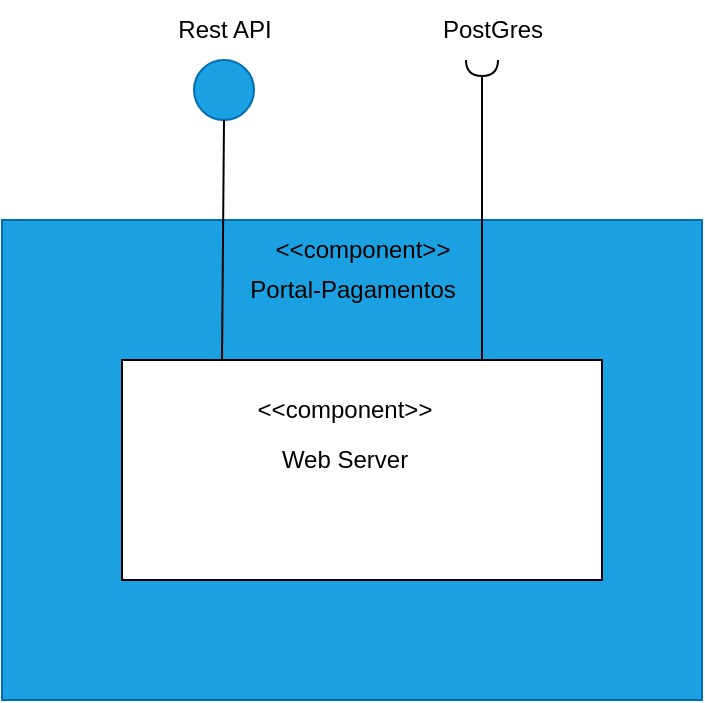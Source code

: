 <mxfile version="26.2.12">
  <diagram name="Página-1" id="3ar1qyF-hi4ckDsHelcz">
    <mxGraphModel dx="1044" dy="623" grid="1" gridSize="10" guides="1" tooltips="1" connect="1" arrows="1" fold="1" page="1" pageScale="1" pageWidth="827" pageHeight="1169" math="0" shadow="0">
      <root>
        <mxCell id="0" />
        <mxCell id="1" parent="0" />
        <mxCell id="TXpV8QBchbM1sa9OBaiE-1" value="" style="rounded=0;whiteSpace=wrap;html=1;fillColor=#1ba1e2;fontColor=#ffffff;strokeColor=#006EAF;" vertex="1" parent="1">
          <mxGeometry x="260" y="170" width="350" height="240" as="geometry" />
        </mxCell>
        <mxCell id="TXpV8QBchbM1sa9OBaiE-2" value="Portal-Pagamentos" style="text;html=1;align=center;verticalAlign=middle;resizable=0;points=[];autosize=1;strokeColor=none;fillColor=none;" vertex="1" parent="1">
          <mxGeometry x="370" y="190" width="130" height="30" as="geometry" />
        </mxCell>
        <mxCell id="TXpV8QBchbM1sa9OBaiE-4" value="" style="ellipse;whiteSpace=wrap;html=1;aspect=fixed;fillColor=#1ba1e2;fontColor=#ffffff;strokeColor=#006EAF;" vertex="1" parent="1">
          <mxGeometry x="356" y="90" width="30" height="30" as="geometry" />
        </mxCell>
        <mxCell id="TXpV8QBchbM1sa9OBaiE-6" value="Rest API" style="text;html=1;align=center;verticalAlign=middle;resizable=0;points=[];autosize=1;strokeColor=none;fillColor=none;" vertex="1" parent="1">
          <mxGeometry x="336" y="60" width="70" height="30" as="geometry" />
        </mxCell>
        <mxCell id="TXpV8QBchbM1sa9OBaiE-7" style="edgeStyle=orthogonalEdgeStyle;rounded=0;orthogonalLoop=1;jettySize=auto;html=1;entryX=0.75;entryY=0;entryDx=0;entryDy=0;strokeColor=default;endArrow=none;startFill=0;endFill=0;startArrow=halfCircle;" edge="1" parent="1" target="TXpV8QBchbM1sa9OBaiE-22">
          <mxGeometry relative="1" as="geometry">
            <mxPoint x="500" y="170" as="targetPoint" />
            <mxPoint x="500" y="90" as="sourcePoint" />
            <Array as="points">
              <mxPoint x="500" y="110" />
              <mxPoint x="500" y="110" />
            </Array>
          </mxGeometry>
        </mxCell>
        <mxCell id="TXpV8QBchbM1sa9OBaiE-9" value="PostGres" style="text;html=1;align=center;verticalAlign=middle;resizable=0;points=[];autosize=1;strokeColor=none;fillColor=none;" vertex="1" parent="1">
          <mxGeometry x="470" y="60" width="70" height="30" as="geometry" />
        </mxCell>
        <mxCell id="TXpV8QBchbM1sa9OBaiE-22" value="" style="rounded=0;whiteSpace=wrap;html=1;fillColor=light-dark(#FFFFFF,#000099);" vertex="1" parent="1">
          <mxGeometry x="320" y="240" width="240" height="110" as="geometry" />
        </mxCell>
        <mxCell id="TXpV8QBchbM1sa9OBaiE-23" value="&amp;lt;&amp;lt;component&amp;gt;&amp;gt;" style="text;html=1;align=center;verticalAlign=middle;resizable=0;points=[];autosize=1;strokeColor=none;fillColor=none;" vertex="1" parent="1">
          <mxGeometry x="385" y="170" width="110" height="30" as="geometry" />
        </mxCell>
        <mxCell id="TXpV8QBchbM1sa9OBaiE-25" value="Web Server" style="text;html=1;align=center;verticalAlign=middle;resizable=0;points=[];autosize=1;strokeColor=none;fillColor=none;" vertex="1" parent="1">
          <mxGeometry x="386" y="275" width="90" height="30" as="geometry" />
        </mxCell>
        <mxCell id="TXpV8QBchbM1sa9OBaiE-5" style="edgeStyle=orthogonalEdgeStyle;rounded=0;orthogonalLoop=1;jettySize=auto;html=1;exitX=0.5;exitY=1;exitDx=0;exitDy=0;strokeColor=default;endArrow=none;startFill=0;entryX=0.25;entryY=0;entryDx=0;entryDy=0;jumpSize=0;jumpStyle=line;" edge="1" parent="1" source="TXpV8QBchbM1sa9OBaiE-4" target="TXpV8QBchbM1sa9OBaiE-22">
          <mxGeometry relative="1" as="geometry">
            <mxPoint x="450" y="140" as="targetPoint" />
            <Array as="points">
              <mxPoint x="370" y="120" />
            </Array>
          </mxGeometry>
        </mxCell>
        <mxCell id="TXpV8QBchbM1sa9OBaiE-80" value="&amp;lt;&amp;lt;component&amp;gt;&amp;gt;" style="text;html=1;align=center;verticalAlign=middle;resizable=0;points=[];autosize=1;strokeColor=none;fillColor=none;" vertex="1" parent="1">
          <mxGeometry x="376" y="250" width="110" height="30" as="geometry" />
        </mxCell>
      </root>
    </mxGraphModel>
  </diagram>
</mxfile>
